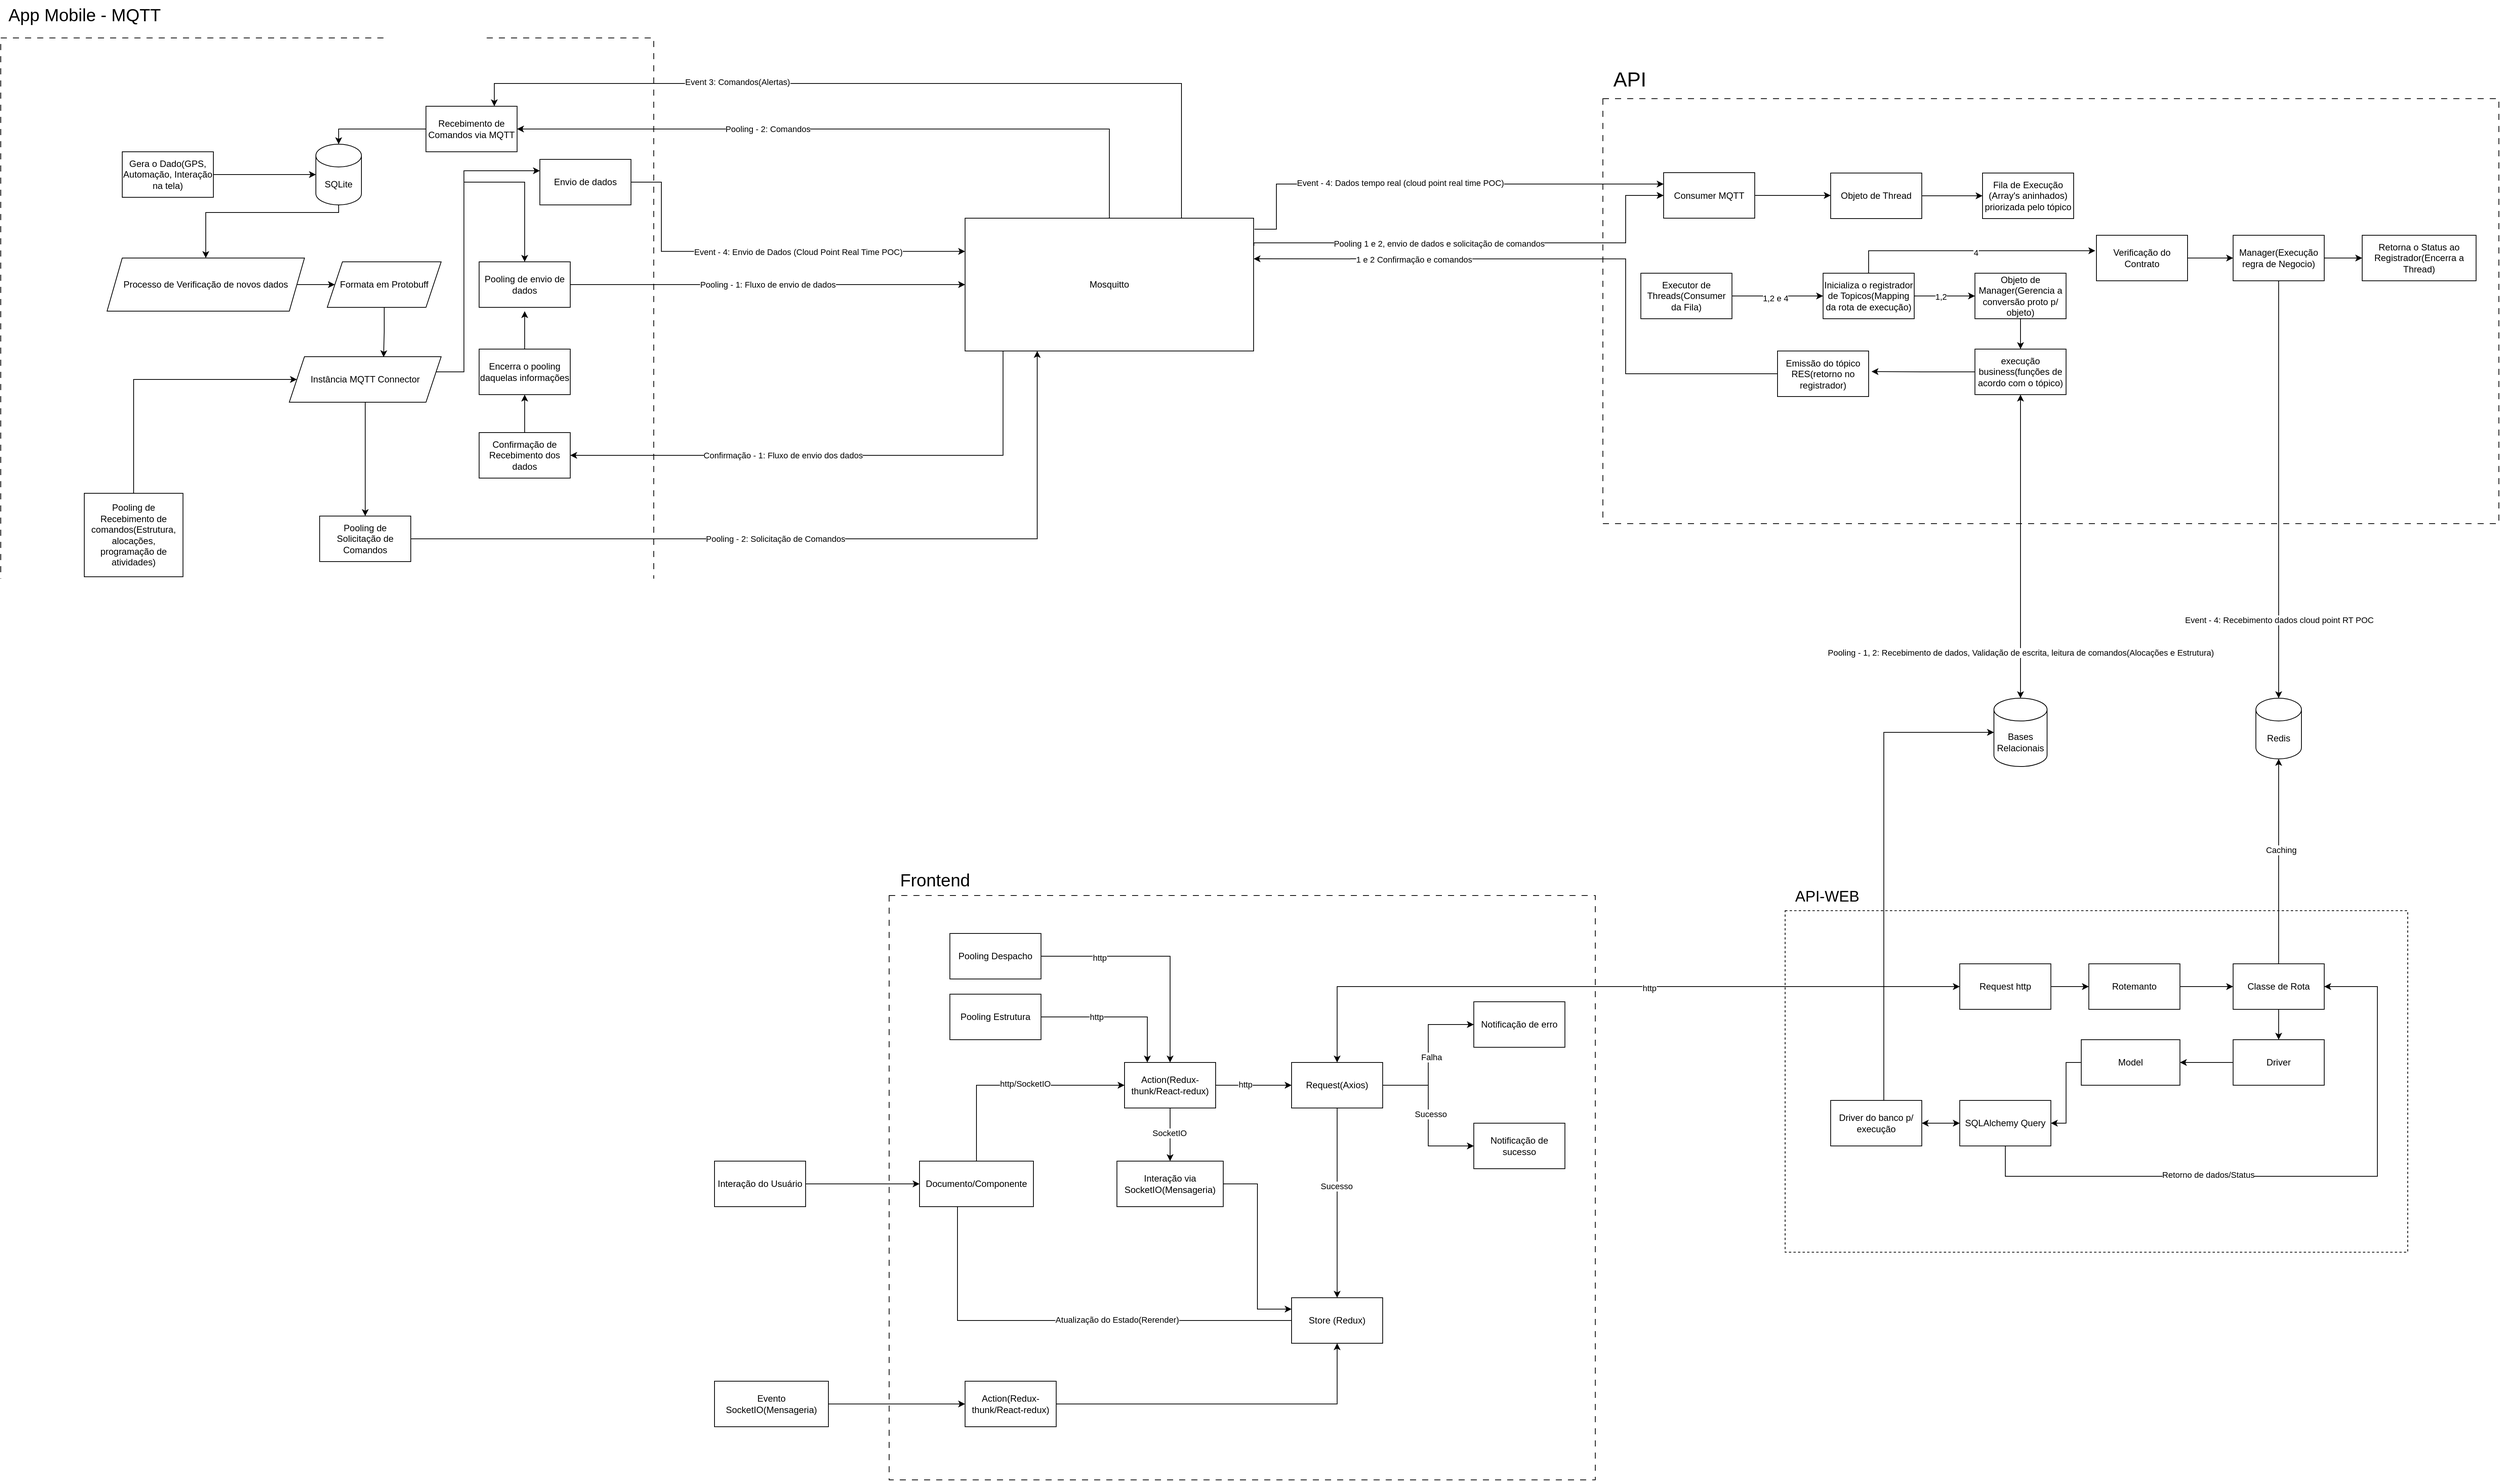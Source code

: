 <mxfile version="21.7.5" type="github">
  <diagram name="Página-1" id="AVghKkegyHLbhoHbaSKN">
    <mxGraphModel dx="2728" dy="2392" grid="1" gridSize="10" guides="1" tooltips="1" connect="1" arrows="1" fold="1" page="1" pageScale="1" pageWidth="850" pageHeight="1100" math="0" shadow="0">
      <root>
        <mxCell id="0" />
        <mxCell id="1" parent="0" />
        <mxCell id="zlu5TTImRnFVpwtDKafQ-156" value="" style="rounded=0;whiteSpace=wrap;html=1;dashed=1;fillColor=none;" vertex="1" parent="1">
          <mxGeometry x="2260" y="1080" width="820" height="450" as="geometry" />
        </mxCell>
        <mxCell id="zlu5TTImRnFVpwtDKafQ-124" value="" style="rounded=0;whiteSpace=wrap;html=1;dashed=1;dashPattern=8 8;fillColor=none;" vertex="1" parent="1">
          <mxGeometry x="1080" y="1060" width="930" height="770" as="geometry" />
        </mxCell>
        <mxCell id="zlu5TTImRnFVpwtDKafQ-92" value="" style="rounded=0;whiteSpace=wrap;html=1;dashed=1;dashPattern=8 8;fillColor=none;" vertex="1" parent="1">
          <mxGeometry x="2020" y="10" width="1180" height="560" as="geometry" />
        </mxCell>
        <mxCell id="zlu5TTImRnFVpwtDKafQ-45" value="" style="rounded=0;whiteSpace=wrap;html=1;dashed=1;dashPattern=8 8;fillColor=none;" vertex="1" parent="1">
          <mxGeometry x="-90" y="-70" width="860" height="780" as="geometry" />
        </mxCell>
        <mxCell id="zlu5TTImRnFVpwtDKafQ-6" style="edgeStyle=orthogonalEdgeStyle;rounded=0;orthogonalLoop=1;jettySize=auto;html=1;entryX=0;entryY=0.5;entryDx=0;entryDy=0;entryPerimeter=0;" edge="1" parent="1" source="zlu5TTImRnFVpwtDKafQ-4" target="zlu5TTImRnFVpwtDKafQ-5">
          <mxGeometry relative="1" as="geometry" />
        </mxCell>
        <mxCell id="zlu5TTImRnFVpwtDKafQ-4" value="Gera o Dado(GPS, Automação, Interação na tela)" style="rounded=0;whiteSpace=wrap;html=1;" vertex="1" parent="1">
          <mxGeometry x="70" y="80" width="120" height="60" as="geometry" />
        </mxCell>
        <mxCell id="zlu5TTImRnFVpwtDKafQ-19" style="edgeStyle=orthogonalEdgeStyle;rounded=0;orthogonalLoop=1;jettySize=auto;html=1;entryX=0.5;entryY=0;entryDx=0;entryDy=0;" edge="1" parent="1" source="zlu5TTImRnFVpwtDKafQ-5" target="zlu5TTImRnFVpwtDKafQ-7">
          <mxGeometry relative="1" as="geometry">
            <Array as="points">
              <mxPoint x="355" y="160" />
              <mxPoint x="180" y="160" />
            </Array>
          </mxGeometry>
        </mxCell>
        <mxCell id="zlu5TTImRnFVpwtDKafQ-5" value="SQLite" style="shape=cylinder3;whiteSpace=wrap;html=1;boundedLbl=1;backgroundOutline=1;size=15;" vertex="1" parent="1">
          <mxGeometry x="325" y="70" width="60" height="80" as="geometry" />
        </mxCell>
        <mxCell id="zlu5TTImRnFVpwtDKafQ-11" style="edgeStyle=orthogonalEdgeStyle;rounded=0;orthogonalLoop=1;jettySize=auto;html=1;entryX=0;entryY=0.5;entryDx=0;entryDy=0;" edge="1" parent="1" source="zlu5TTImRnFVpwtDKafQ-7" target="zlu5TTImRnFVpwtDKafQ-10">
          <mxGeometry relative="1" as="geometry" />
        </mxCell>
        <mxCell id="zlu5TTImRnFVpwtDKafQ-7" value="Processo de Verificação de novos dados" style="shape=parallelogram;perimeter=parallelogramPerimeter;whiteSpace=wrap;html=1;fixedSize=1;" vertex="1" parent="1">
          <mxGeometry x="50" y="220" width="260" height="70" as="geometry" />
        </mxCell>
        <mxCell id="zlu5TTImRnFVpwtDKafQ-35" style="edgeStyle=orthogonalEdgeStyle;rounded=0;orthogonalLoop=1;jettySize=auto;html=1;entryX=0.621;entryY=0.01;entryDx=0;entryDy=0;entryPerimeter=0;" edge="1" parent="1" source="zlu5TTImRnFVpwtDKafQ-10" target="zlu5TTImRnFVpwtDKafQ-12">
          <mxGeometry relative="1" as="geometry" />
        </mxCell>
        <mxCell id="zlu5TTImRnFVpwtDKafQ-10" value="Formata em Protobuff" style="shape=parallelogram;perimeter=parallelogramPerimeter;whiteSpace=wrap;html=1;fixedSize=1;" vertex="1" parent="1">
          <mxGeometry x="340" y="225" width="150" height="60" as="geometry" />
        </mxCell>
        <mxCell id="zlu5TTImRnFVpwtDKafQ-15" style="edgeStyle=orthogonalEdgeStyle;rounded=0;orthogonalLoop=1;jettySize=auto;html=1;exitX=1;exitY=0.5;exitDx=0;exitDy=0;entryX=0.5;entryY=0;entryDx=0;entryDy=0;" edge="1" parent="1" source="zlu5TTImRnFVpwtDKafQ-12" target="zlu5TTImRnFVpwtDKafQ-14">
          <mxGeometry relative="1" as="geometry">
            <Array as="points">
              <mxPoint x="520" y="370" />
              <mxPoint x="520" y="120" />
              <mxPoint x="600" y="120" />
            </Array>
          </mxGeometry>
        </mxCell>
        <mxCell id="zlu5TTImRnFVpwtDKafQ-38" style="edgeStyle=orthogonalEdgeStyle;rounded=0;orthogonalLoop=1;jettySize=auto;html=1;entryX=0.5;entryY=0;entryDx=0;entryDy=0;" edge="1" parent="1" source="zlu5TTImRnFVpwtDKafQ-12" target="zlu5TTImRnFVpwtDKafQ-37">
          <mxGeometry relative="1" as="geometry" />
        </mxCell>
        <mxCell id="zlu5TTImRnFVpwtDKafQ-71" style="edgeStyle=orthogonalEdgeStyle;rounded=0;orthogonalLoop=1;jettySize=auto;html=1;entryX=0;entryY=0.25;entryDx=0;entryDy=0;" edge="1" parent="1" source="zlu5TTImRnFVpwtDKafQ-12" target="zlu5TTImRnFVpwtDKafQ-69">
          <mxGeometry relative="1" as="geometry">
            <Array as="points">
              <mxPoint x="520" y="370" />
              <mxPoint x="520" y="105" />
            </Array>
          </mxGeometry>
        </mxCell>
        <mxCell id="zlu5TTImRnFVpwtDKafQ-12" value="Instância MQTT Connector" style="shape=parallelogram;perimeter=parallelogramPerimeter;whiteSpace=wrap;html=1;fixedSize=1;" vertex="1" parent="1">
          <mxGeometry x="290" y="350" width="200" height="60" as="geometry" />
        </mxCell>
        <mxCell id="zlu5TTImRnFVpwtDKafQ-21" style="edgeStyle=orthogonalEdgeStyle;rounded=0;orthogonalLoop=1;jettySize=auto;html=1;entryX=0;entryY=0.5;entryDx=0;entryDy=0;" edge="1" parent="1" source="zlu5TTImRnFVpwtDKafQ-14" target="zlu5TTImRnFVpwtDKafQ-20">
          <mxGeometry relative="1" as="geometry" />
        </mxCell>
        <mxCell id="zlu5TTImRnFVpwtDKafQ-25" value="Pooling - 1: Fluxo de envio de dados" style="edgeLabel;html=1;align=center;verticalAlign=middle;resizable=0;points=[];" vertex="1" connectable="0" parent="zlu5TTImRnFVpwtDKafQ-21">
          <mxGeometry x="-0.202" y="1" relative="1" as="geometry">
            <mxPoint x="52" y="1" as="offset" />
          </mxGeometry>
        </mxCell>
        <mxCell id="zlu5TTImRnFVpwtDKafQ-14" value="Pooling de envio de dados" style="rounded=0;whiteSpace=wrap;html=1;" vertex="1" parent="1">
          <mxGeometry x="540" y="225" width="120" height="60" as="geometry" />
        </mxCell>
        <mxCell id="zlu5TTImRnFVpwtDKafQ-26" style="edgeStyle=orthogonalEdgeStyle;rounded=0;orthogonalLoop=1;jettySize=auto;html=1;entryX=1;entryY=0.5;entryDx=0;entryDy=0;" edge="1" parent="1" source="zlu5TTImRnFVpwtDKafQ-20" target="zlu5TTImRnFVpwtDKafQ-24">
          <mxGeometry relative="1" as="geometry">
            <Array as="points">
              <mxPoint x="1230" y="480" />
            </Array>
          </mxGeometry>
        </mxCell>
        <mxCell id="zlu5TTImRnFVpwtDKafQ-32" value="Confirmação - 1: Fluxo de envio dos dados" style="edgeLabel;html=1;align=center;verticalAlign=middle;resizable=0;points=[];" vertex="1" connectable="0" parent="zlu5TTImRnFVpwtDKafQ-26">
          <mxGeometry x="0.588" y="-2" relative="1" as="geometry">
            <mxPoint x="134" y="2" as="offset" />
          </mxGeometry>
        </mxCell>
        <mxCell id="zlu5TTImRnFVpwtDKafQ-43" style="edgeStyle=orthogonalEdgeStyle;rounded=0;orthogonalLoop=1;jettySize=auto;html=1;entryX=1;entryY=0.5;entryDx=0;entryDy=0;" edge="1" parent="1" source="zlu5TTImRnFVpwtDKafQ-20" target="zlu5TTImRnFVpwtDKafQ-42">
          <mxGeometry relative="1" as="geometry">
            <Array as="points">
              <mxPoint x="1370" y="50" />
            </Array>
          </mxGeometry>
        </mxCell>
        <mxCell id="zlu5TTImRnFVpwtDKafQ-44" value="Pooling - 2: Comandos" style="edgeLabel;html=1;align=center;verticalAlign=middle;resizable=0;points=[];" vertex="1" connectable="0" parent="zlu5TTImRnFVpwtDKafQ-43">
          <mxGeometry x="0.206" relative="1" as="geometry">
            <mxPoint x="-27" as="offset" />
          </mxGeometry>
        </mxCell>
        <mxCell id="zlu5TTImRnFVpwtDKafQ-47" style="edgeStyle=orthogonalEdgeStyle;rounded=0;orthogonalLoop=1;jettySize=auto;html=1;exitX=0.75;exitY=0;exitDx=0;exitDy=0;entryX=0.75;entryY=0;entryDx=0;entryDy=0;" edge="1" parent="1" source="zlu5TTImRnFVpwtDKafQ-20" target="zlu5TTImRnFVpwtDKafQ-42">
          <mxGeometry relative="1" as="geometry">
            <Array as="points">
              <mxPoint x="1465" y="-10" />
              <mxPoint x="560" y="-10" />
            </Array>
          </mxGeometry>
        </mxCell>
        <mxCell id="zlu5TTImRnFVpwtDKafQ-48" value="Event 3: Comandos(Alertas)" style="edgeLabel;html=1;align=center;verticalAlign=middle;resizable=0;points=[];" vertex="1" connectable="0" parent="zlu5TTImRnFVpwtDKafQ-47">
          <mxGeometry x="0.159" y="-2" relative="1" as="geometry">
            <mxPoint x="-118" as="offset" />
          </mxGeometry>
        </mxCell>
        <mxCell id="zlu5TTImRnFVpwtDKafQ-51" style="edgeStyle=orthogonalEdgeStyle;rounded=0;orthogonalLoop=1;jettySize=auto;html=1;exitX=1.001;exitY=0.208;exitDx=0;exitDy=0;entryX=0;entryY=0.5;entryDx=0;entryDy=0;exitPerimeter=0;" edge="1" parent="1" source="zlu5TTImRnFVpwtDKafQ-20" target="zlu5TTImRnFVpwtDKafQ-50">
          <mxGeometry relative="1" as="geometry">
            <Array as="points">
              <mxPoint x="1560" y="200" />
              <mxPoint x="2050" y="200" />
              <mxPoint x="2050" y="138" />
            </Array>
          </mxGeometry>
        </mxCell>
        <mxCell id="zlu5TTImRnFVpwtDKafQ-52" value="Pooling 1 e 2, envio de dados e solicitação de comandos" style="edgeLabel;html=1;align=center;verticalAlign=middle;resizable=0;points=[];" vertex="1" connectable="0" parent="zlu5TTImRnFVpwtDKafQ-51">
          <mxGeometry x="-0.355" y="-1" relative="1" as="geometry">
            <mxPoint x="52" as="offset" />
          </mxGeometry>
        </mxCell>
        <mxCell id="zlu5TTImRnFVpwtDKafQ-74" style="edgeStyle=orthogonalEdgeStyle;rounded=0;orthogonalLoop=1;jettySize=auto;html=1;exitX=1.003;exitY=0.083;exitDx=0;exitDy=0;exitPerimeter=0;entryX=0;entryY=0.25;entryDx=0;entryDy=0;" edge="1" parent="1" source="zlu5TTImRnFVpwtDKafQ-20" target="zlu5TTImRnFVpwtDKafQ-50">
          <mxGeometry relative="1" as="geometry">
            <mxPoint x="1640" y="130" as="targetPoint" />
            <Array as="points">
              <mxPoint x="1590" y="182" />
              <mxPoint x="1590" y="122" />
            </Array>
          </mxGeometry>
        </mxCell>
        <mxCell id="zlu5TTImRnFVpwtDKafQ-75" value="Event - 4: Dados tempo real (cloud point real time POC)" style="edgeLabel;html=1;align=center;verticalAlign=middle;resizable=0;points=[];" vertex="1" connectable="0" parent="zlu5TTImRnFVpwtDKafQ-74">
          <mxGeometry x="-0.161" y="2" relative="1" as="geometry">
            <mxPoint as="offset" />
          </mxGeometry>
        </mxCell>
        <mxCell id="zlu5TTImRnFVpwtDKafQ-20" value="Mosquitto" style="rounded=0;whiteSpace=wrap;html=1;" vertex="1" parent="1">
          <mxGeometry x="1180" y="167.5" width="380" height="175" as="geometry" />
        </mxCell>
        <mxCell id="zlu5TTImRnFVpwtDKafQ-28" style="edgeStyle=orthogonalEdgeStyle;rounded=0;orthogonalLoop=1;jettySize=auto;html=1;entryX=0.5;entryY=1;entryDx=0;entryDy=0;" edge="1" parent="1" source="zlu5TTImRnFVpwtDKafQ-24" target="zlu5TTImRnFVpwtDKafQ-27">
          <mxGeometry relative="1" as="geometry" />
        </mxCell>
        <mxCell id="zlu5TTImRnFVpwtDKafQ-24" value="Confirmação de Recebimento dos dados" style="rounded=0;whiteSpace=wrap;html=1;" vertex="1" parent="1">
          <mxGeometry x="540" y="450" width="120" height="60" as="geometry" />
        </mxCell>
        <mxCell id="zlu5TTImRnFVpwtDKafQ-29" style="edgeStyle=orthogonalEdgeStyle;rounded=0;orthogonalLoop=1;jettySize=auto;html=1;" edge="1" parent="1" source="zlu5TTImRnFVpwtDKafQ-27">
          <mxGeometry relative="1" as="geometry">
            <mxPoint x="600" y="290" as="targetPoint" />
          </mxGeometry>
        </mxCell>
        <mxCell id="zlu5TTImRnFVpwtDKafQ-27" value="Encerra o pooling daquelas informações" style="rounded=0;whiteSpace=wrap;html=1;" vertex="1" parent="1">
          <mxGeometry x="540" y="340" width="120" height="60" as="geometry" />
        </mxCell>
        <mxCell id="zlu5TTImRnFVpwtDKafQ-36" style="edgeStyle=orthogonalEdgeStyle;rounded=0;orthogonalLoop=1;jettySize=auto;html=1;entryX=0;entryY=0.5;entryDx=0;entryDy=0;" edge="1" parent="1" source="zlu5TTImRnFVpwtDKafQ-30" target="zlu5TTImRnFVpwtDKafQ-12">
          <mxGeometry relative="1" as="geometry">
            <Array as="points">
              <mxPoint x="85" y="380" />
            </Array>
          </mxGeometry>
        </mxCell>
        <mxCell id="zlu5TTImRnFVpwtDKafQ-30" value="Pooling de Recebimento de comandos(Estrutura, alocações, programação de atividades)" style="rounded=0;whiteSpace=wrap;html=1;" vertex="1" parent="1">
          <mxGeometry x="20" y="530" width="130" height="110" as="geometry" />
        </mxCell>
        <mxCell id="zlu5TTImRnFVpwtDKafQ-39" style="edgeStyle=orthogonalEdgeStyle;rounded=0;orthogonalLoop=1;jettySize=auto;html=1;entryX=0.25;entryY=1;entryDx=0;entryDy=0;" edge="1" parent="1" source="zlu5TTImRnFVpwtDKafQ-37" target="zlu5TTImRnFVpwtDKafQ-20">
          <mxGeometry relative="1" as="geometry" />
        </mxCell>
        <mxCell id="zlu5TTImRnFVpwtDKafQ-40" value="Pooling - 2: Solicitação de Comandos" style="edgeLabel;html=1;align=center;verticalAlign=middle;resizable=0;points=[];" vertex="1" connectable="0" parent="zlu5TTImRnFVpwtDKafQ-39">
          <mxGeometry x="-0.132" y="-4" relative="1" as="geometry">
            <mxPoint x="14" y="-4" as="offset" />
          </mxGeometry>
        </mxCell>
        <mxCell id="zlu5TTImRnFVpwtDKafQ-37" value="Pooling de Solicitação de Comandos" style="rounded=0;whiteSpace=wrap;html=1;" vertex="1" parent="1">
          <mxGeometry x="330" y="560" width="120" height="60" as="geometry" />
        </mxCell>
        <mxCell id="zlu5TTImRnFVpwtDKafQ-46" style="edgeStyle=orthogonalEdgeStyle;rounded=0;orthogonalLoop=1;jettySize=auto;html=1;entryX=0.5;entryY=0;entryDx=0;entryDy=0;entryPerimeter=0;" edge="1" parent="1" source="zlu5TTImRnFVpwtDKafQ-42" target="zlu5TTImRnFVpwtDKafQ-5">
          <mxGeometry relative="1" as="geometry" />
        </mxCell>
        <mxCell id="zlu5TTImRnFVpwtDKafQ-42" value="Recebimento de Comandos via MQTT" style="rounded=0;whiteSpace=wrap;html=1;" vertex="1" parent="1">
          <mxGeometry x="470" y="20" width="120" height="60" as="geometry" />
        </mxCell>
        <mxCell id="zlu5TTImRnFVpwtDKafQ-49" value="App Mobile - MQTT" style="text;html=1;align=center;verticalAlign=middle;resizable=0;points=[];autosize=1;strokeColor=none;fillColor=none;fontSize=23;" vertex="1" parent="1">
          <mxGeometry x="-90" y="-120" width="220" height="40" as="geometry" />
        </mxCell>
        <mxCell id="zlu5TTImRnFVpwtDKafQ-53" style="edgeStyle=orthogonalEdgeStyle;rounded=0;orthogonalLoop=1;jettySize=auto;html=1;" edge="1" parent="1" source="zlu5TTImRnFVpwtDKafQ-50">
          <mxGeometry relative="1" as="geometry">
            <mxPoint x="2320" y="137.5" as="targetPoint" />
          </mxGeometry>
        </mxCell>
        <mxCell id="zlu5TTImRnFVpwtDKafQ-50" value="Consumer MQTT" style="rounded=0;whiteSpace=wrap;html=1;" vertex="1" parent="1">
          <mxGeometry x="2100" y="107.5" width="120" height="60" as="geometry" />
        </mxCell>
        <mxCell id="zlu5TTImRnFVpwtDKafQ-56" style="edgeStyle=orthogonalEdgeStyle;rounded=0;orthogonalLoop=1;jettySize=auto;html=1;entryX=0;entryY=0.5;entryDx=0;entryDy=0;" edge="1" parent="1" source="zlu5TTImRnFVpwtDKafQ-54" target="zlu5TTImRnFVpwtDKafQ-55">
          <mxGeometry relative="1" as="geometry" />
        </mxCell>
        <mxCell id="zlu5TTImRnFVpwtDKafQ-54" value="Objeto de Thread" style="rounded=0;whiteSpace=wrap;html=1;" vertex="1" parent="1">
          <mxGeometry x="2320" y="108" width="120" height="60" as="geometry" />
        </mxCell>
        <mxCell id="zlu5TTImRnFVpwtDKafQ-55" value="Fila de Execução (Array&#39;s aninhados) priorizada pelo tópico" style="rounded=0;whiteSpace=wrap;html=1;" vertex="1" parent="1">
          <mxGeometry x="2520" y="108" width="120" height="60" as="geometry" />
        </mxCell>
        <mxCell id="zlu5TTImRnFVpwtDKafQ-59" style="edgeStyle=orthogonalEdgeStyle;rounded=0;orthogonalLoop=1;jettySize=auto;html=1;entryX=0;entryY=0.5;entryDx=0;entryDy=0;" edge="1" parent="1" source="zlu5TTImRnFVpwtDKafQ-57" target="zlu5TTImRnFVpwtDKafQ-58">
          <mxGeometry relative="1" as="geometry" />
        </mxCell>
        <mxCell id="zlu5TTImRnFVpwtDKafQ-76" value="1,2 e 4" style="edgeLabel;html=1;align=center;verticalAlign=middle;resizable=0;points=[];" vertex="1" connectable="0" parent="zlu5TTImRnFVpwtDKafQ-59">
          <mxGeometry x="-0.047" y="-3" relative="1" as="geometry">
            <mxPoint as="offset" />
          </mxGeometry>
        </mxCell>
        <mxCell id="zlu5TTImRnFVpwtDKafQ-57" value="Executor de Threads(Consumer da Fila)" style="rounded=0;whiteSpace=wrap;html=1;" vertex="1" parent="1">
          <mxGeometry x="2070" y="240" width="120" height="60" as="geometry" />
        </mxCell>
        <mxCell id="zlu5TTImRnFVpwtDKafQ-61" style="edgeStyle=orthogonalEdgeStyle;rounded=0;orthogonalLoop=1;jettySize=auto;html=1;entryX=0;entryY=0.5;entryDx=0;entryDy=0;" edge="1" parent="1" source="zlu5TTImRnFVpwtDKafQ-58" target="zlu5TTImRnFVpwtDKafQ-60">
          <mxGeometry relative="1" as="geometry" />
        </mxCell>
        <mxCell id="zlu5TTImRnFVpwtDKafQ-77" value="1,2" style="edgeLabel;html=1;align=center;verticalAlign=middle;resizable=0;points=[];" vertex="1" connectable="0" parent="zlu5TTImRnFVpwtDKafQ-61">
          <mxGeometry x="-0.13" y="-1" relative="1" as="geometry">
            <mxPoint as="offset" />
          </mxGeometry>
        </mxCell>
        <mxCell id="zlu5TTImRnFVpwtDKafQ-78" style="edgeStyle=orthogonalEdgeStyle;rounded=0;orthogonalLoop=1;jettySize=auto;html=1;entryX=-0.013;entryY=0.34;entryDx=0;entryDy=0;entryPerimeter=0;" edge="1" parent="1" source="zlu5TTImRnFVpwtDKafQ-58" target="zlu5TTImRnFVpwtDKafQ-79">
          <mxGeometry relative="1" as="geometry">
            <mxPoint x="2670" y="210" as="targetPoint" />
            <Array as="points">
              <mxPoint x="2370" y="210" />
            </Array>
          </mxGeometry>
        </mxCell>
        <mxCell id="zlu5TTImRnFVpwtDKafQ-80" value="4" style="edgeLabel;html=1;align=center;verticalAlign=middle;resizable=0;points=[];" vertex="1" connectable="0" parent="zlu5TTImRnFVpwtDKafQ-78">
          <mxGeometry x="0.036" y="-2" relative="1" as="geometry">
            <mxPoint as="offset" />
          </mxGeometry>
        </mxCell>
        <mxCell id="zlu5TTImRnFVpwtDKafQ-58" value="Inicializa o registrador de Topicos(Mapping da rota de execução)" style="rounded=0;whiteSpace=wrap;html=1;" vertex="1" parent="1">
          <mxGeometry x="2310" y="240" width="120" height="60" as="geometry" />
        </mxCell>
        <mxCell id="zlu5TTImRnFVpwtDKafQ-63" style="edgeStyle=orthogonalEdgeStyle;rounded=0;orthogonalLoop=1;jettySize=auto;html=1;entryX=0.5;entryY=0;entryDx=0;entryDy=0;" edge="1" parent="1" source="zlu5TTImRnFVpwtDKafQ-60" target="zlu5TTImRnFVpwtDKafQ-62">
          <mxGeometry relative="1" as="geometry" />
        </mxCell>
        <mxCell id="zlu5TTImRnFVpwtDKafQ-60" value="Objeto de Manager(Gerencia a conversão proto p/ objeto)" style="rounded=0;whiteSpace=wrap;html=1;" vertex="1" parent="1">
          <mxGeometry x="2510" y="240" width="120" height="60" as="geometry" />
        </mxCell>
        <mxCell id="zlu5TTImRnFVpwtDKafQ-65" style="edgeStyle=orthogonalEdgeStyle;rounded=0;orthogonalLoop=1;jettySize=auto;html=1;entryX=1.032;entryY=0.452;entryDx=0;entryDy=0;entryPerimeter=0;" edge="1" parent="1" source="zlu5TTImRnFVpwtDKafQ-62" target="zlu5TTImRnFVpwtDKafQ-64">
          <mxGeometry relative="1" as="geometry" />
        </mxCell>
        <mxCell id="zlu5TTImRnFVpwtDKafQ-83" style="edgeStyle=orthogonalEdgeStyle;rounded=0;orthogonalLoop=1;jettySize=auto;html=1;entryX=0.5;entryY=0;entryDx=0;entryDy=0;entryPerimeter=0;startArrow=classic;startFill=1;" edge="1" parent="1" source="zlu5TTImRnFVpwtDKafQ-62" target="zlu5TTImRnFVpwtDKafQ-82">
          <mxGeometry relative="1" as="geometry" />
        </mxCell>
        <mxCell id="zlu5TTImRnFVpwtDKafQ-87" value="Pooling - 1, 2: Recebimento de dados, Validação de escrita, leitura de comandos(Alocações e Estrutura)" style="edgeLabel;html=1;align=center;verticalAlign=middle;resizable=0;points=[];" vertex="1" connectable="0" parent="zlu5TTImRnFVpwtDKafQ-83">
          <mxGeometry x="-0.111" y="1" relative="1" as="geometry">
            <mxPoint x="-1" y="162" as="offset" />
          </mxGeometry>
        </mxCell>
        <mxCell id="zlu5TTImRnFVpwtDKafQ-62" value="execução business(funções de acordo com o tópico)" style="rounded=0;whiteSpace=wrap;html=1;" vertex="1" parent="1">
          <mxGeometry x="2510" y="340" width="120" height="60" as="geometry" />
        </mxCell>
        <mxCell id="zlu5TTImRnFVpwtDKafQ-66" style="edgeStyle=orthogonalEdgeStyle;rounded=0;orthogonalLoop=1;jettySize=auto;html=1;entryX=1;entryY=0.306;entryDx=0;entryDy=0;entryPerimeter=0;" edge="1" parent="1" source="zlu5TTImRnFVpwtDKafQ-64" target="zlu5TTImRnFVpwtDKafQ-20">
          <mxGeometry relative="1" as="geometry">
            <Array as="points">
              <mxPoint x="2050" y="373" />
              <mxPoint x="2050" y="221" />
            </Array>
          </mxGeometry>
        </mxCell>
        <mxCell id="zlu5TTImRnFVpwtDKafQ-67" value="1 e 2 Confirmação e comandos" style="edgeLabel;html=1;align=center;verticalAlign=middle;resizable=0;points=[];" vertex="1" connectable="0" parent="zlu5TTImRnFVpwtDKafQ-66">
          <mxGeometry x="0.5" y="1" relative="1" as="geometry">
            <mxPoint as="offset" />
          </mxGeometry>
        </mxCell>
        <mxCell id="zlu5TTImRnFVpwtDKafQ-64" value="Emissão do tópico RES(retorno no registrador)" style="rounded=0;whiteSpace=wrap;html=1;" vertex="1" parent="1">
          <mxGeometry x="2250" y="342.5" width="120" height="60" as="geometry" />
        </mxCell>
        <mxCell id="zlu5TTImRnFVpwtDKafQ-72" style="edgeStyle=orthogonalEdgeStyle;rounded=0;orthogonalLoop=1;jettySize=auto;html=1;entryX=0;entryY=0.25;entryDx=0;entryDy=0;" edge="1" parent="1" source="zlu5TTImRnFVpwtDKafQ-69" target="zlu5TTImRnFVpwtDKafQ-20">
          <mxGeometry relative="1" as="geometry">
            <Array as="points">
              <mxPoint x="780" y="120" />
              <mxPoint x="780" y="211" />
            </Array>
          </mxGeometry>
        </mxCell>
        <mxCell id="zlu5TTImRnFVpwtDKafQ-73" value="Event - 4: Envio de Dados (Cloud Point Real Time POC)" style="edgeLabel;html=1;align=center;verticalAlign=middle;resizable=0;points=[];" vertex="1" connectable="0" parent="zlu5TTImRnFVpwtDKafQ-72">
          <mxGeometry x="0.019" relative="1" as="geometry">
            <mxPoint x="41" as="offset" />
          </mxGeometry>
        </mxCell>
        <mxCell id="zlu5TTImRnFVpwtDKafQ-69" value="Envio de dados" style="rounded=0;whiteSpace=wrap;html=1;" vertex="1" parent="1">
          <mxGeometry x="620" y="90" width="120" height="60" as="geometry" />
        </mxCell>
        <mxCell id="zlu5TTImRnFVpwtDKafQ-84" style="edgeStyle=orthogonalEdgeStyle;rounded=0;orthogonalLoop=1;jettySize=auto;html=1;" edge="1" parent="1" source="zlu5TTImRnFVpwtDKafQ-79" target="zlu5TTImRnFVpwtDKafQ-81">
          <mxGeometry relative="1" as="geometry" />
        </mxCell>
        <mxCell id="zlu5TTImRnFVpwtDKafQ-79" value="Verificação do Contrato" style="rounded=0;whiteSpace=wrap;html=1;" vertex="1" parent="1">
          <mxGeometry x="2670" y="190" width="120" height="60" as="geometry" />
        </mxCell>
        <mxCell id="zlu5TTImRnFVpwtDKafQ-86" style="edgeStyle=orthogonalEdgeStyle;rounded=0;orthogonalLoop=1;jettySize=auto;html=1;entryX=0.5;entryY=0;entryDx=0;entryDy=0;entryPerimeter=0;" edge="1" parent="1" source="zlu5TTImRnFVpwtDKafQ-81" target="zlu5TTImRnFVpwtDKafQ-85">
          <mxGeometry relative="1" as="geometry" />
        </mxCell>
        <mxCell id="zlu5TTImRnFVpwtDKafQ-88" value="Event - 4: Recebimento dados cloud point RT POC&amp;nbsp;" style="edgeLabel;html=1;align=center;verticalAlign=middle;resizable=0;points=[];" vertex="1" connectable="0" parent="zlu5TTImRnFVpwtDKafQ-86">
          <mxGeometry x="0.623" y="2" relative="1" as="geometry">
            <mxPoint as="offset" />
          </mxGeometry>
        </mxCell>
        <mxCell id="zlu5TTImRnFVpwtDKafQ-90" style="edgeStyle=orthogonalEdgeStyle;rounded=0;orthogonalLoop=1;jettySize=auto;html=1;entryX=0;entryY=0.5;entryDx=0;entryDy=0;" edge="1" parent="1" source="zlu5TTImRnFVpwtDKafQ-81" target="zlu5TTImRnFVpwtDKafQ-89">
          <mxGeometry relative="1" as="geometry" />
        </mxCell>
        <mxCell id="zlu5TTImRnFVpwtDKafQ-81" value="Manager(Execução regra de Negocio)" style="rounded=0;whiteSpace=wrap;html=1;" vertex="1" parent="1">
          <mxGeometry x="2850" y="190" width="120" height="60" as="geometry" />
        </mxCell>
        <mxCell id="zlu5TTImRnFVpwtDKafQ-82" value="Bases Relacionais" style="shape=cylinder3;whiteSpace=wrap;html=1;boundedLbl=1;backgroundOutline=1;size=15;" vertex="1" parent="1">
          <mxGeometry x="2535" y="800" width="70" height="90" as="geometry" />
        </mxCell>
        <mxCell id="zlu5TTImRnFVpwtDKafQ-85" value="Redis" style="shape=cylinder3;whiteSpace=wrap;html=1;boundedLbl=1;backgroundOutline=1;size=15;" vertex="1" parent="1">
          <mxGeometry x="2880" y="800" width="60" height="80" as="geometry" />
        </mxCell>
        <mxCell id="zlu5TTImRnFVpwtDKafQ-89" value="Retorna o Status ao Registrador(Encerra a Thread)" style="rounded=0;whiteSpace=wrap;html=1;" vertex="1" parent="1">
          <mxGeometry x="3020" y="190" width="150" height="60" as="geometry" />
        </mxCell>
        <mxCell id="zlu5TTImRnFVpwtDKafQ-93" value="API" style="text;html=1;align=center;verticalAlign=middle;resizable=0;points=[];autosize=1;strokeColor=none;fillColor=none;fontSize=27;" vertex="1" parent="1">
          <mxGeometry x="2020" y="-40" width="70" height="50" as="geometry" />
        </mxCell>
        <mxCell id="zlu5TTImRnFVpwtDKafQ-111" style="edgeStyle=orthogonalEdgeStyle;rounded=0;orthogonalLoop=1;jettySize=auto;html=1;entryX=0;entryY=0.5;entryDx=0;entryDy=0;" edge="1" parent="1" source="zlu5TTImRnFVpwtDKafQ-96" target="zlu5TTImRnFVpwtDKafQ-110">
          <mxGeometry relative="1" as="geometry" />
        </mxCell>
        <mxCell id="zlu5TTImRnFVpwtDKafQ-96" value="Interação do Usuário" style="rounded=0;whiteSpace=wrap;html=1;" vertex="1" parent="1">
          <mxGeometry x="850" y="1410" width="120" height="60" as="geometry" />
        </mxCell>
        <mxCell id="zlu5TTImRnFVpwtDKafQ-107" style="edgeStyle=orthogonalEdgeStyle;rounded=0;orthogonalLoop=1;jettySize=auto;html=1;entryX=0;entryY=0.5;entryDx=0;entryDy=0;" edge="1" parent="1" source="zlu5TTImRnFVpwtDKafQ-97" target="zlu5TTImRnFVpwtDKafQ-98">
          <mxGeometry relative="1" as="geometry" />
        </mxCell>
        <mxCell id="zlu5TTImRnFVpwtDKafQ-133" value="http" style="edgeLabel;html=1;align=center;verticalAlign=middle;resizable=0;points=[];" vertex="1" connectable="0" parent="zlu5TTImRnFVpwtDKafQ-107">
          <mxGeometry x="-0.216" y="1" relative="1" as="geometry">
            <mxPoint as="offset" />
          </mxGeometry>
        </mxCell>
        <mxCell id="zlu5TTImRnFVpwtDKafQ-118" style="edgeStyle=orthogonalEdgeStyle;rounded=0;orthogonalLoop=1;jettySize=auto;html=1;" edge="1" parent="1" source="zlu5TTImRnFVpwtDKafQ-97" target="zlu5TTImRnFVpwtDKafQ-117">
          <mxGeometry relative="1" as="geometry" />
        </mxCell>
        <mxCell id="zlu5TTImRnFVpwtDKafQ-134" value="SocketIO" style="edgeLabel;html=1;align=center;verticalAlign=middle;resizable=0;points=[];" vertex="1" connectable="0" parent="zlu5TTImRnFVpwtDKafQ-118">
          <mxGeometry x="-0.073" y="-1" relative="1" as="geometry">
            <mxPoint as="offset" />
          </mxGeometry>
        </mxCell>
        <mxCell id="zlu5TTImRnFVpwtDKafQ-97" value="Action(Redux-thunk/React-redux)" style="rounded=0;whiteSpace=wrap;html=1;" vertex="1" parent="1">
          <mxGeometry x="1390" y="1280" width="120" height="60" as="geometry" />
        </mxCell>
        <mxCell id="zlu5TTImRnFVpwtDKafQ-102" style="edgeStyle=orthogonalEdgeStyle;rounded=0;orthogonalLoop=1;jettySize=auto;html=1;entryX=0;entryY=0.5;entryDx=0;entryDy=0;" edge="1" parent="1" source="zlu5TTImRnFVpwtDKafQ-98" target="zlu5TTImRnFVpwtDKafQ-100">
          <mxGeometry relative="1" as="geometry" />
        </mxCell>
        <mxCell id="zlu5TTImRnFVpwtDKafQ-104" value="Falha" style="edgeLabel;html=1;align=center;verticalAlign=middle;resizable=0;points=[];" vertex="1" connectable="0" parent="zlu5TTImRnFVpwtDKafQ-102">
          <mxGeometry x="-0.025" y="-4" relative="1" as="geometry">
            <mxPoint as="offset" />
          </mxGeometry>
        </mxCell>
        <mxCell id="zlu5TTImRnFVpwtDKafQ-103" style="edgeStyle=orthogonalEdgeStyle;rounded=0;orthogonalLoop=1;jettySize=auto;html=1;entryX=0;entryY=0.5;entryDx=0;entryDy=0;" edge="1" parent="1" source="zlu5TTImRnFVpwtDKafQ-98" target="zlu5TTImRnFVpwtDKafQ-101">
          <mxGeometry relative="1" as="geometry" />
        </mxCell>
        <mxCell id="zlu5TTImRnFVpwtDKafQ-105" value="Sucesso" style="edgeLabel;html=1;align=center;verticalAlign=middle;resizable=0;points=[];" vertex="1" connectable="0" parent="zlu5TTImRnFVpwtDKafQ-103">
          <mxGeometry x="-0.026" y="3" relative="1" as="geometry">
            <mxPoint as="offset" />
          </mxGeometry>
        </mxCell>
        <mxCell id="zlu5TTImRnFVpwtDKafQ-108" style="edgeStyle=orthogonalEdgeStyle;rounded=0;orthogonalLoop=1;jettySize=auto;html=1;" edge="1" parent="1" source="zlu5TTImRnFVpwtDKafQ-98" target="zlu5TTImRnFVpwtDKafQ-99">
          <mxGeometry relative="1" as="geometry" />
        </mxCell>
        <mxCell id="zlu5TTImRnFVpwtDKafQ-109" value="Sucesso" style="edgeLabel;html=1;align=center;verticalAlign=middle;resizable=0;points=[];" vertex="1" connectable="0" parent="zlu5TTImRnFVpwtDKafQ-108">
          <mxGeometry x="-0.181" y="-1" relative="1" as="geometry">
            <mxPoint as="offset" />
          </mxGeometry>
        </mxCell>
        <mxCell id="zlu5TTImRnFVpwtDKafQ-142" style="edgeStyle=orthogonalEdgeStyle;rounded=0;orthogonalLoop=1;jettySize=auto;html=1;exitX=0.5;exitY=0;exitDx=0;exitDy=0;entryX=0;entryY=0.5;entryDx=0;entryDy=0;startArrow=classic;startFill=1;" edge="1" parent="1" source="zlu5TTImRnFVpwtDKafQ-98" target="zlu5TTImRnFVpwtDKafQ-136">
          <mxGeometry relative="1" as="geometry" />
        </mxCell>
        <mxCell id="zlu5TTImRnFVpwtDKafQ-143" value="http" style="edgeLabel;html=1;align=center;verticalAlign=middle;resizable=0;points=[];" vertex="1" connectable="0" parent="zlu5TTImRnFVpwtDKafQ-142">
          <mxGeometry x="0.11" y="-2" relative="1" as="geometry">
            <mxPoint as="offset" />
          </mxGeometry>
        </mxCell>
        <mxCell id="zlu5TTImRnFVpwtDKafQ-98" value="Request(Axios)" style="rounded=0;whiteSpace=wrap;html=1;" vertex="1" parent="1">
          <mxGeometry x="1610" y="1280" width="120" height="60" as="geometry" />
        </mxCell>
        <mxCell id="zlu5TTImRnFVpwtDKafQ-113" style="edgeStyle=orthogonalEdgeStyle;rounded=0;orthogonalLoop=1;jettySize=auto;html=1;entryX=0.5;entryY=1;entryDx=0;entryDy=0;" edge="1" parent="1" source="zlu5TTImRnFVpwtDKafQ-99" target="zlu5TTImRnFVpwtDKafQ-110">
          <mxGeometry relative="1" as="geometry">
            <Array as="points">
              <mxPoint x="1170" y="1620" />
              <mxPoint x="1170" y="1440" />
              <mxPoint x="1195" y="1440" />
            </Array>
          </mxGeometry>
        </mxCell>
        <mxCell id="zlu5TTImRnFVpwtDKafQ-114" value="Atualização do Estado(Rerender)" style="edgeLabel;html=1;align=center;verticalAlign=middle;resizable=0;points=[];" vertex="1" connectable="0" parent="zlu5TTImRnFVpwtDKafQ-113">
          <mxGeometry x="0.289" y="-1" relative="1" as="geometry">
            <mxPoint x="205" as="offset" />
          </mxGeometry>
        </mxCell>
        <mxCell id="zlu5TTImRnFVpwtDKafQ-99" value="Store (Redux)" style="rounded=0;whiteSpace=wrap;html=1;" vertex="1" parent="1">
          <mxGeometry x="1610" y="1590" width="120" height="60" as="geometry" />
        </mxCell>
        <mxCell id="zlu5TTImRnFVpwtDKafQ-100" value="Notificação de erro" style="rounded=0;whiteSpace=wrap;html=1;" vertex="1" parent="1">
          <mxGeometry x="1850" y="1200" width="120" height="60" as="geometry" />
        </mxCell>
        <mxCell id="zlu5TTImRnFVpwtDKafQ-101" value="Notificação de sucesso" style="rounded=0;whiteSpace=wrap;html=1;" vertex="1" parent="1">
          <mxGeometry x="1850" y="1360" width="120" height="60" as="geometry" />
        </mxCell>
        <mxCell id="zlu5TTImRnFVpwtDKafQ-112" style="edgeStyle=orthogonalEdgeStyle;rounded=0;orthogonalLoop=1;jettySize=auto;html=1;entryX=0;entryY=0.5;entryDx=0;entryDy=0;exitX=0.5;exitY=0;exitDx=0;exitDy=0;" edge="1" parent="1" source="zlu5TTImRnFVpwtDKafQ-110" target="zlu5TTImRnFVpwtDKafQ-97">
          <mxGeometry relative="1" as="geometry" />
        </mxCell>
        <mxCell id="zlu5TTImRnFVpwtDKafQ-132" value="http/SocketIO" style="edgeLabel;html=1;align=center;verticalAlign=middle;resizable=0;points=[];" vertex="1" connectable="0" parent="zlu5TTImRnFVpwtDKafQ-112">
          <mxGeometry x="0.11" y="2" relative="1" as="geometry">
            <mxPoint as="offset" />
          </mxGeometry>
        </mxCell>
        <mxCell id="zlu5TTImRnFVpwtDKafQ-110" value="Documento/Componente" style="rounded=0;whiteSpace=wrap;html=1;" vertex="1" parent="1">
          <mxGeometry x="1120" y="1410" width="150" height="60" as="geometry" />
        </mxCell>
        <mxCell id="zlu5TTImRnFVpwtDKafQ-119" style="edgeStyle=orthogonalEdgeStyle;rounded=0;orthogonalLoop=1;jettySize=auto;html=1;entryX=0;entryY=0.25;entryDx=0;entryDy=0;" edge="1" parent="1" source="zlu5TTImRnFVpwtDKafQ-117" target="zlu5TTImRnFVpwtDKafQ-99">
          <mxGeometry relative="1" as="geometry" />
        </mxCell>
        <mxCell id="zlu5TTImRnFVpwtDKafQ-117" value="Interação via SocketIO(Mensageria)" style="rounded=0;whiteSpace=wrap;html=1;" vertex="1" parent="1">
          <mxGeometry x="1380" y="1410" width="140" height="60" as="geometry" />
        </mxCell>
        <mxCell id="zlu5TTImRnFVpwtDKafQ-122" style="edgeStyle=orthogonalEdgeStyle;rounded=0;orthogonalLoop=1;jettySize=auto;html=1;" edge="1" parent="1" source="zlu5TTImRnFVpwtDKafQ-120" target="zlu5TTImRnFVpwtDKafQ-121">
          <mxGeometry relative="1" as="geometry" />
        </mxCell>
        <mxCell id="zlu5TTImRnFVpwtDKafQ-120" value="Evento SocketIO(Mensageria)" style="rounded=0;whiteSpace=wrap;html=1;" vertex="1" parent="1">
          <mxGeometry x="850" y="1700" width="150" height="60" as="geometry" />
        </mxCell>
        <mxCell id="zlu5TTImRnFVpwtDKafQ-123" style="edgeStyle=orthogonalEdgeStyle;rounded=0;orthogonalLoop=1;jettySize=auto;html=1;entryX=0.5;entryY=1;entryDx=0;entryDy=0;" edge="1" parent="1" source="zlu5TTImRnFVpwtDKafQ-121" target="zlu5TTImRnFVpwtDKafQ-99">
          <mxGeometry relative="1" as="geometry" />
        </mxCell>
        <mxCell id="zlu5TTImRnFVpwtDKafQ-121" value="Action(Redux-thunk/React-redux)" style="rounded=0;whiteSpace=wrap;html=1;" vertex="1" parent="1">
          <mxGeometry x="1180" y="1700" width="120" height="60" as="geometry" />
        </mxCell>
        <mxCell id="zlu5TTImRnFVpwtDKafQ-125" value="&lt;font style=&quot;font-size: 23px;&quot;&gt;Frontend&lt;/font&gt;" style="text;html=1;align=center;verticalAlign=middle;resizable=0;points=[];autosize=1;strokeColor=none;fillColor=none;" vertex="1" parent="1">
          <mxGeometry x="1080" y="1020" width="120" height="40" as="geometry" />
        </mxCell>
        <mxCell id="zlu5TTImRnFVpwtDKafQ-127" style="edgeStyle=orthogonalEdgeStyle;rounded=0;orthogonalLoop=1;jettySize=auto;html=1;" edge="1" parent="1" source="zlu5TTImRnFVpwtDKafQ-126" target="zlu5TTImRnFVpwtDKafQ-97">
          <mxGeometry relative="1" as="geometry" />
        </mxCell>
        <mxCell id="zlu5TTImRnFVpwtDKafQ-130" value="http" style="edgeLabel;html=1;align=center;verticalAlign=middle;resizable=0;points=[];" vertex="1" connectable="0" parent="zlu5TTImRnFVpwtDKafQ-127">
          <mxGeometry x="-0.504" y="-2" relative="1" as="geometry">
            <mxPoint as="offset" />
          </mxGeometry>
        </mxCell>
        <mxCell id="zlu5TTImRnFVpwtDKafQ-126" value="Pooling Despacho" style="rounded=0;whiteSpace=wrap;html=1;" vertex="1" parent="1">
          <mxGeometry x="1160" y="1110" width="120" height="60" as="geometry" />
        </mxCell>
        <mxCell id="zlu5TTImRnFVpwtDKafQ-129" style="edgeStyle=orthogonalEdgeStyle;rounded=0;orthogonalLoop=1;jettySize=auto;html=1;entryX=0.25;entryY=0;entryDx=0;entryDy=0;" edge="1" parent="1" source="zlu5TTImRnFVpwtDKafQ-128" target="zlu5TTImRnFVpwtDKafQ-97">
          <mxGeometry relative="1" as="geometry" />
        </mxCell>
        <mxCell id="zlu5TTImRnFVpwtDKafQ-131" value="http" style="edgeLabel;html=1;align=center;verticalAlign=middle;resizable=0;points=[];" vertex="1" connectable="0" parent="zlu5TTImRnFVpwtDKafQ-129">
          <mxGeometry x="-0.27" relative="1" as="geometry">
            <mxPoint as="offset" />
          </mxGeometry>
        </mxCell>
        <mxCell id="zlu5TTImRnFVpwtDKafQ-128" value="Pooling Estrutura" style="rounded=0;whiteSpace=wrap;html=1;" vertex="1" parent="1">
          <mxGeometry x="1160" y="1190" width="120" height="60" as="geometry" />
        </mxCell>
        <mxCell id="zlu5TTImRnFVpwtDKafQ-144" style="edgeStyle=orthogonalEdgeStyle;rounded=0;orthogonalLoop=1;jettySize=auto;html=1;entryX=0;entryY=0.5;entryDx=0;entryDy=0;" edge="1" parent="1" source="zlu5TTImRnFVpwtDKafQ-136" target="zlu5TTImRnFVpwtDKafQ-137">
          <mxGeometry relative="1" as="geometry" />
        </mxCell>
        <mxCell id="zlu5TTImRnFVpwtDKafQ-136" value="Request http" style="rounded=0;whiteSpace=wrap;html=1;" vertex="1" parent="1">
          <mxGeometry x="2490" y="1150" width="120" height="60" as="geometry" />
        </mxCell>
        <mxCell id="zlu5TTImRnFVpwtDKafQ-145" style="edgeStyle=orthogonalEdgeStyle;rounded=0;orthogonalLoop=1;jettySize=auto;html=1;entryX=0;entryY=0.5;entryDx=0;entryDy=0;" edge="1" parent="1" source="zlu5TTImRnFVpwtDKafQ-137" target="zlu5TTImRnFVpwtDKafQ-138">
          <mxGeometry relative="1" as="geometry" />
        </mxCell>
        <mxCell id="zlu5TTImRnFVpwtDKafQ-137" value="Rotemanto" style="rounded=0;whiteSpace=wrap;html=1;" vertex="1" parent="1">
          <mxGeometry x="2660" y="1150" width="120" height="60" as="geometry" />
        </mxCell>
        <mxCell id="zlu5TTImRnFVpwtDKafQ-146" style="edgeStyle=orthogonalEdgeStyle;rounded=0;orthogonalLoop=1;jettySize=auto;html=1;entryX=0.5;entryY=0;entryDx=0;entryDy=0;" edge="1" parent="1" source="zlu5TTImRnFVpwtDKafQ-138" target="zlu5TTImRnFVpwtDKafQ-139">
          <mxGeometry relative="1" as="geometry" />
        </mxCell>
        <mxCell id="zlu5TTImRnFVpwtDKafQ-154" style="edgeStyle=orthogonalEdgeStyle;rounded=0;orthogonalLoop=1;jettySize=auto;html=1;entryX=0.5;entryY=1;entryDx=0;entryDy=0;entryPerimeter=0;" edge="1" parent="1" source="zlu5TTImRnFVpwtDKafQ-138" target="zlu5TTImRnFVpwtDKafQ-85">
          <mxGeometry relative="1" as="geometry" />
        </mxCell>
        <mxCell id="zlu5TTImRnFVpwtDKafQ-155" value="Caching" style="edgeLabel;html=1;align=center;verticalAlign=middle;resizable=0;points=[];" vertex="1" connectable="0" parent="zlu5TTImRnFVpwtDKafQ-154">
          <mxGeometry x="0.113" y="-3" relative="1" as="geometry">
            <mxPoint as="offset" />
          </mxGeometry>
        </mxCell>
        <mxCell id="zlu5TTImRnFVpwtDKafQ-138" value="Classe de Rota" style="rounded=0;whiteSpace=wrap;html=1;" vertex="1" parent="1">
          <mxGeometry x="2850" y="1150" width="120" height="60" as="geometry" />
        </mxCell>
        <mxCell id="zlu5TTImRnFVpwtDKafQ-147" style="edgeStyle=orthogonalEdgeStyle;rounded=0;orthogonalLoop=1;jettySize=auto;html=1;entryX=1;entryY=0.5;entryDx=0;entryDy=0;" edge="1" parent="1" source="zlu5TTImRnFVpwtDKafQ-139" target="zlu5TTImRnFVpwtDKafQ-140">
          <mxGeometry relative="1" as="geometry" />
        </mxCell>
        <mxCell id="zlu5TTImRnFVpwtDKafQ-139" value="Driver" style="rounded=0;whiteSpace=wrap;html=1;" vertex="1" parent="1">
          <mxGeometry x="2850" y="1250" width="120" height="60" as="geometry" />
        </mxCell>
        <mxCell id="zlu5TTImRnFVpwtDKafQ-148" style="edgeStyle=orthogonalEdgeStyle;rounded=0;orthogonalLoop=1;jettySize=auto;html=1;entryX=1;entryY=0.5;entryDx=0;entryDy=0;" edge="1" parent="1" source="zlu5TTImRnFVpwtDKafQ-140" target="zlu5TTImRnFVpwtDKafQ-141">
          <mxGeometry relative="1" as="geometry" />
        </mxCell>
        <mxCell id="zlu5TTImRnFVpwtDKafQ-140" value="Model" style="rounded=0;whiteSpace=wrap;html=1;" vertex="1" parent="1">
          <mxGeometry x="2650" y="1250" width="130" height="60" as="geometry" />
        </mxCell>
        <mxCell id="zlu5TTImRnFVpwtDKafQ-149" style="edgeStyle=orthogonalEdgeStyle;rounded=0;orthogonalLoop=1;jettySize=auto;html=1;entryX=1;entryY=0.5;entryDx=0;entryDy=0;" edge="1" parent="1" source="zlu5TTImRnFVpwtDKafQ-141" target="zlu5TTImRnFVpwtDKafQ-138">
          <mxGeometry relative="1" as="geometry">
            <Array as="points">
              <mxPoint x="2550" y="1430" />
              <mxPoint x="3040" y="1430" />
              <mxPoint x="3040" y="1180" />
            </Array>
          </mxGeometry>
        </mxCell>
        <mxCell id="zlu5TTImRnFVpwtDKafQ-150" value="Retorno de dados/Status" style="edgeLabel;html=1;align=center;verticalAlign=middle;resizable=0;points=[];" vertex="1" connectable="0" parent="zlu5TTImRnFVpwtDKafQ-149">
          <mxGeometry x="-0.279" y="2" relative="1" as="geometry">
            <mxPoint as="offset" />
          </mxGeometry>
        </mxCell>
        <mxCell id="zlu5TTImRnFVpwtDKafQ-152" style="edgeStyle=orthogonalEdgeStyle;rounded=0;orthogonalLoop=1;jettySize=auto;html=1;entryX=1;entryY=0.5;entryDx=0;entryDy=0;startArrow=classic;startFill=1;" edge="1" parent="1" source="zlu5TTImRnFVpwtDKafQ-141" target="zlu5TTImRnFVpwtDKafQ-151">
          <mxGeometry relative="1" as="geometry" />
        </mxCell>
        <mxCell id="zlu5TTImRnFVpwtDKafQ-141" value="SQLAlchemy Query" style="rounded=0;whiteSpace=wrap;html=1;" vertex="1" parent="1">
          <mxGeometry x="2490" y="1330" width="120" height="60" as="geometry" />
        </mxCell>
        <mxCell id="zlu5TTImRnFVpwtDKafQ-153" style="edgeStyle=orthogonalEdgeStyle;rounded=0;orthogonalLoop=1;jettySize=auto;html=1;entryX=0;entryY=0.5;entryDx=0;entryDy=0;entryPerimeter=0;" edge="1" parent="1" source="zlu5TTImRnFVpwtDKafQ-151" target="zlu5TTImRnFVpwtDKafQ-82">
          <mxGeometry relative="1" as="geometry">
            <Array as="points">
              <mxPoint x="2390" y="845" />
            </Array>
          </mxGeometry>
        </mxCell>
        <mxCell id="zlu5TTImRnFVpwtDKafQ-151" value="Driver do banco p/ execução" style="rounded=0;whiteSpace=wrap;html=1;" vertex="1" parent="1">
          <mxGeometry x="2320" y="1330" width="120" height="60" as="geometry" />
        </mxCell>
        <mxCell id="zlu5TTImRnFVpwtDKafQ-157" value="API-WEB" style="text;html=1;align=center;verticalAlign=middle;resizable=0;points=[];autosize=1;strokeColor=none;fillColor=none;fontSize=20;" vertex="1" parent="1">
          <mxGeometry x="2260" y="1040" width="110" height="40" as="geometry" />
        </mxCell>
      </root>
    </mxGraphModel>
  </diagram>
</mxfile>
